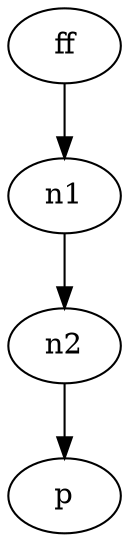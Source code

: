 digraph "" {
	ff -> n1	[key=0,
		connection_id=c1,
		connection_ref="{'name': 'c1', 'ID': 'c1', 'entity': 'CHANNEL', 'params': {'data': {'channelWidth': 100, 'connectionSpacing': 1000}}, 'source': {'_\
component': 'ff', '_port': '1'}, 'sinks': [{'_component': 'n1', '_port': {'x': 0, 'y': 0, 'layer': 'FLOW', 'label': '1'}}], 'layer': {'_\
id': '0', 'name': 'FLOW_0', 'layertype': 'FLOW', 'group': '0', 'params': {'data': {}}}, '_paths': []}",
		sink_port="{'_component': 'n1', '_port': {'x': 0, 'y': 0, 'layer': 'FLOW', 'label': '1'}}",
		source_port="{'_component': 'ff', '_port': '1'}"];
	n1 -> n2	[key=0,
		connection_id=c2,
		connection_ref="{'name': 'c2', 'ID': 'c2', 'entity': 'CHANNEL', 'params': {'data': {'channelWidth': 20, 'connectionSpacing': 1000}}, 'source': {'_\
component': 'n1', '_port': {'x': 0, 'y': 0, 'layer': 'FLOW', 'label': '1'}}, 'sinks': [{'_component': 'n2', '_port': {'x': 0, 'y': \
0, 'layer': 'FLOW', 'label': '1'}}], 'layer': {'_id': '0', 'name': 'FLOW_0', 'layertype': 'FLOW', 'group': '0', 'params': {'data': {}}}, '_\
paths': []}",
		sink_port="{'_component': 'n2', '_port': {'x': 0, 'y': 0, 'layer': 'FLOW', 'label': '1'}}",
		source_port="{'_component': 'n1', '_port': {'x': 0, 'y': 0, 'layer': 'FLOW', 'label': '1'}}"];
	n2 -> p	[key=0,
		connection_id=c3,
		connection_ref="{'name': 'c3', 'ID': 'c3', 'entity': 'CHANNEL', 'params': {'data': {'channelWidth': 100, 'connectionSpacing': 1000}}, 'source': {'_\
component': 'n2', '_port': {'x': 0, 'y': 0, 'layer': 'FLOW', 'label': '1'}}, 'sinks': [{'_component': 'p', '_port': '1'}], 'layer': {'_\
id': '0', 'name': 'FLOW_0', 'layertype': 'FLOW', 'group': '0', 'params': {'data': {}}}, '_paths': []}",
		sink_port="{'_component': 'p', '_port': '1'}",
		source_port="{'_component': 'n2', '_port': {'x': 0, 'y': 0, 'layer': 'FLOW', 'label': '1'}}"];
}

